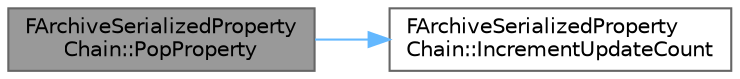 digraph "FArchiveSerializedPropertyChain::PopProperty"
{
 // INTERACTIVE_SVG=YES
 // LATEX_PDF_SIZE
  bgcolor="transparent";
  edge [fontname=Helvetica,fontsize=10,labelfontname=Helvetica,labelfontsize=10];
  node [fontname=Helvetica,fontsize=10,shape=box,height=0.2,width=0.4];
  rankdir="LR";
  Node1 [id="Node000001",label="FArchiveSerializedProperty\lChain::PopProperty",height=0.2,width=0.4,color="gray40", fillcolor="grey60", style="filled", fontcolor="black",tooltip="Pop a property that was previously being serialized."];
  Node1 -> Node2 [id="edge1_Node000001_Node000002",color="steelblue1",style="solid",tooltip=" "];
  Node2 [id="Node000002",label="FArchiveSerializedProperty\lChain::IncrementUpdateCount",height=0.2,width=0.4,color="grey40", fillcolor="white", style="filled",URL="$d1/d85/structFArchiveSerializedPropertyChain.html#aee979a5870735ee8ff48ebebc5f31fa6",tooltip=" "];
}
